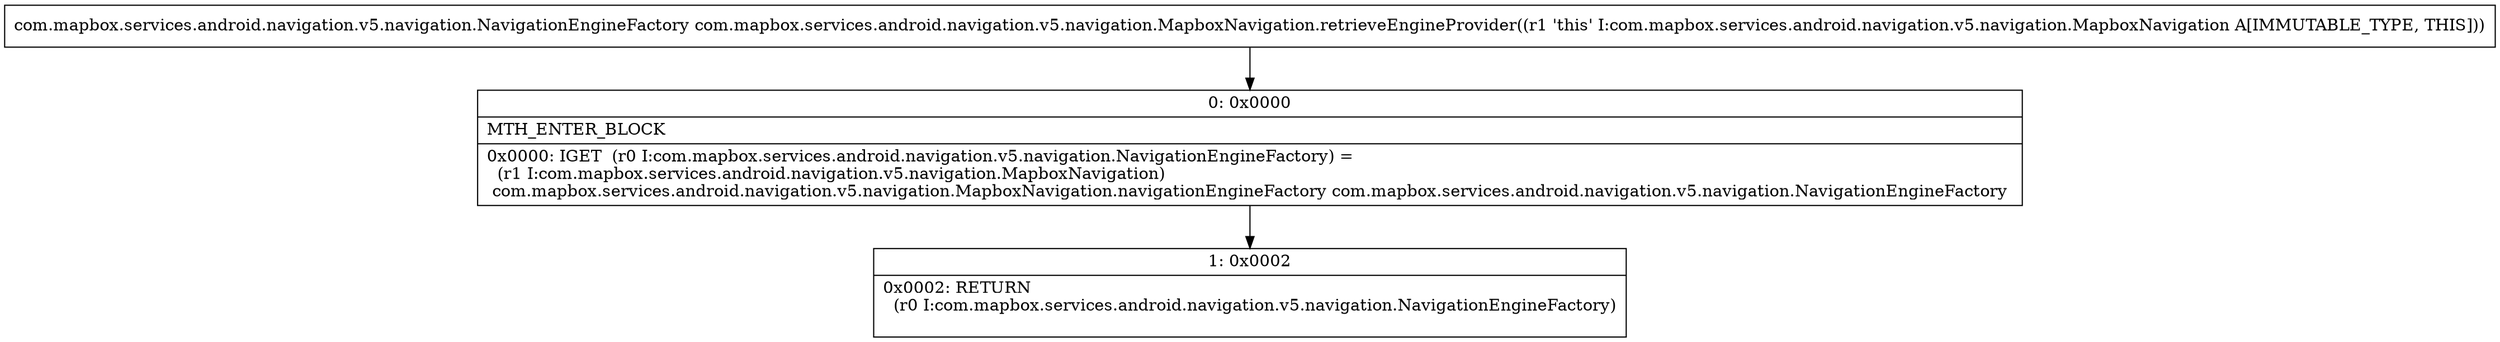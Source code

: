 digraph "CFG forcom.mapbox.services.android.navigation.v5.navigation.MapboxNavigation.retrieveEngineProvider()Lcom\/mapbox\/services\/android\/navigation\/v5\/navigation\/NavigationEngineFactory;" {
Node_0 [shape=record,label="{0\:\ 0x0000|MTH_ENTER_BLOCK\l|0x0000: IGET  (r0 I:com.mapbox.services.android.navigation.v5.navigation.NavigationEngineFactory) = \l  (r1 I:com.mapbox.services.android.navigation.v5.navigation.MapboxNavigation)\l com.mapbox.services.android.navigation.v5.navigation.MapboxNavigation.navigationEngineFactory com.mapbox.services.android.navigation.v5.navigation.NavigationEngineFactory \l}"];
Node_1 [shape=record,label="{1\:\ 0x0002|0x0002: RETURN  \l  (r0 I:com.mapbox.services.android.navigation.v5.navigation.NavigationEngineFactory)\l \l}"];
MethodNode[shape=record,label="{com.mapbox.services.android.navigation.v5.navigation.NavigationEngineFactory com.mapbox.services.android.navigation.v5.navigation.MapboxNavigation.retrieveEngineProvider((r1 'this' I:com.mapbox.services.android.navigation.v5.navigation.MapboxNavigation A[IMMUTABLE_TYPE, THIS])) }"];
MethodNode -> Node_0;
Node_0 -> Node_1;
}

